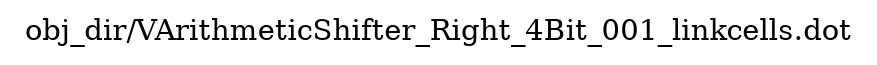 digraph v3graph {
	graph	[label="obj_dir/VArithmeticShifter_Right_4Bit_001_linkcells.dot",
		 labelloc=t, labeljust=l,
		 //size="7.5,10",
		 rankdir=TB];
}
